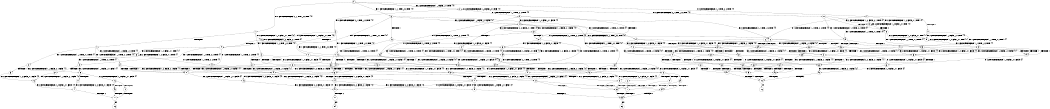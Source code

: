 digraph BCG {
size = "7, 10.5";
center = TRUE;
node [shape = circle];
0 [peripheries = 2];
0 -> 1 [label = "EX !0 !ATOMIC_EXCH_BRANCH (2, +1, TRUE, +0, 2, TRUE) !{0}"];
0 -> 2 [label = "EX !2 !ATOMIC_EXCH_BRANCH (1, +0, FALSE, +0, 1, TRUE) !{0}"];
0 -> 3 [label = "EX !1 !ATOMIC_EXCH_BRANCH (1, +1, TRUE, +0, 2, TRUE) !{0}"];
0 -> 4 [label = "EX !0 !ATOMIC_EXCH_BRANCH (2, +1, TRUE, +0, 2, TRUE) !{0}"];
1 -> 5 [label = "EX !2 !ATOMIC_EXCH_BRANCH (1, +0, FALSE, +0, 1, TRUE) !{0}"];
1 -> 6 [label = "EX !1 !ATOMIC_EXCH_BRANCH (1, +1, TRUE, +0, 2, TRUE) !{0}"];
1 -> 7 [label = "TERMINATE !0"];
2 -> 2 [label = "EX !2 !ATOMIC_EXCH_BRANCH (1, +0, FALSE, +0, 1, TRUE) !{0}"];
2 -> 8 [label = "EX !0 !ATOMIC_EXCH_BRANCH (2, +1, TRUE, +0, 2, TRUE) !{0}"];
2 -> 9 [label = "EX !1 !ATOMIC_EXCH_BRANCH (1, +1, TRUE, +0, 2, TRUE) !{0}"];
2 -> 10 [label = "EX !0 !ATOMIC_EXCH_BRANCH (2, +1, TRUE, +0, 2, TRUE) !{0}"];
3 -> 11 [label = "EX !0 !ATOMIC_EXCH_BRANCH (2, +1, TRUE, +0, 2, TRUE) !{0}"];
3 -> 12 [label = "EX !2 !ATOMIC_EXCH_BRANCH (1, +0, FALSE, +0, 1, FALSE) !{0}"];
3 -> 13 [label = "TERMINATE !1"];
3 -> 14 [label = "EX !0 !ATOMIC_EXCH_BRANCH (2, +1, TRUE, +0, 2, TRUE) !{0}"];
4 -> 15 [label = "EX !2 !ATOMIC_EXCH_BRANCH (1, +0, FALSE, +0, 1, TRUE) !{0}"];
4 -> 16 [label = "EX !1 !ATOMIC_EXCH_BRANCH (1, +1, TRUE, +0, 2, TRUE) !{0}"];
4 -> 17 [label = "TERMINATE !0"];
5 -> 5 [label = "EX !2 !ATOMIC_EXCH_BRANCH (1, +0, FALSE, +0, 1, TRUE) !{0}"];
5 -> 18 [label = "EX !1 !ATOMIC_EXCH_BRANCH (1, +1, TRUE, +0, 2, TRUE) !{0}"];
5 -> 19 [label = "TERMINATE !0"];
6 -> 20 [label = "EX !2 !ATOMIC_EXCH_BRANCH (1, +0, FALSE, +0, 1, FALSE) !{0}"];
6 -> 21 [label = "TERMINATE !0"];
6 -> 22 [label = "TERMINATE !1"];
7 -> 23 [label = "EX !2 !ATOMIC_EXCH_BRANCH (1, +0, FALSE, +0, 1, TRUE) !{1}"];
7 -> 24 [label = "EX !1 !ATOMIC_EXCH_BRANCH (1, +1, TRUE, +0, 2, TRUE) !{1}"];
7 -> 25 [label = "EX !1 !ATOMIC_EXCH_BRANCH (1, +1, TRUE, +0, 2, TRUE) !{1}"];
8 -> 5 [label = "EX !2 !ATOMIC_EXCH_BRANCH (1, +0, FALSE, +0, 1, TRUE) !{0}"];
8 -> 18 [label = "EX !1 !ATOMIC_EXCH_BRANCH (1, +1, TRUE, +0, 2, TRUE) !{0}"];
8 -> 19 [label = "TERMINATE !0"];
9 -> 12 [label = "EX !2 !ATOMIC_EXCH_BRANCH (1, +0, FALSE, +0, 1, FALSE) !{0}"];
9 -> 26 [label = "EX !0 !ATOMIC_EXCH_BRANCH (2, +1, TRUE, +0, 2, TRUE) !{0}"];
9 -> 27 [label = "TERMINATE !1"];
9 -> 28 [label = "EX !0 !ATOMIC_EXCH_BRANCH (2, +1, TRUE, +0, 2, TRUE) !{0}"];
10 -> 15 [label = "EX !2 !ATOMIC_EXCH_BRANCH (1, +0, FALSE, +0, 1, TRUE) !{0}"];
10 -> 29 [label = "EX !1 !ATOMIC_EXCH_BRANCH (1, +1, TRUE, +0, 2, TRUE) !{0}"];
10 -> 30 [label = "TERMINATE !0"];
11 -> 20 [label = "EX !2 !ATOMIC_EXCH_BRANCH (1, +0, FALSE, +0, 1, FALSE) !{0}"];
11 -> 21 [label = "TERMINATE !0"];
11 -> 22 [label = "TERMINATE !1"];
12 -> 31 [label = "EX !2 !ATOMIC_EXCH_BRANCH (2, +0, FALSE, +0, 1, TRUE) !{0}"];
12 -> 32 [label = "EX !0 !ATOMIC_EXCH_BRANCH (2, +1, TRUE, +0, 2, TRUE) !{0}"];
12 -> 33 [label = "TERMINATE !1"];
12 -> 34 [label = "EX !0 !ATOMIC_EXCH_BRANCH (2, +1, TRUE, +0, 2, TRUE) !{0}"];
13 -> 35 [label = "EX !0 !ATOMIC_EXCH_BRANCH (2, +1, TRUE, +0, 2, TRUE) !{1}"];
13 -> 36 [label = "EX !2 !ATOMIC_EXCH_BRANCH (1, +0, FALSE, +0, 1, FALSE) !{1}"];
14 -> 37 [label = "EX !2 !ATOMIC_EXCH_BRANCH (1, +0, FALSE, +0, 1, FALSE) !{0}"];
14 -> 38 [label = "TERMINATE !0"];
14 -> 39 [label = "TERMINATE !1"];
15 -> 15 [label = "EX !2 !ATOMIC_EXCH_BRANCH (1, +0, FALSE, +0, 1, TRUE) !{0}"];
15 -> 29 [label = "EX !1 !ATOMIC_EXCH_BRANCH (1, +1, TRUE, +0, 2, TRUE) !{0}"];
15 -> 30 [label = "TERMINATE !0"];
16 -> 37 [label = "EX !2 !ATOMIC_EXCH_BRANCH (1, +0, FALSE, +0, 1, FALSE) !{0}"];
16 -> 38 [label = "TERMINATE !0"];
16 -> 39 [label = "TERMINATE !1"];
17 -> 40 [label = "EX !2 !ATOMIC_EXCH_BRANCH (1, +0, FALSE, +0, 1, TRUE) !{1}"];
17 -> 41 [label = "EX !1 !ATOMIC_EXCH_BRANCH (1, +1, TRUE, +0, 2, TRUE) !{1}"];
18 -> 20 [label = "EX !2 !ATOMIC_EXCH_BRANCH (1, +0, FALSE, +0, 1, FALSE) !{0}"];
18 -> 42 [label = "TERMINATE !0"];
18 -> 43 [label = "TERMINATE !1"];
19 -> 44 [label = "EX !1 !ATOMIC_EXCH_BRANCH (1, +1, TRUE, +0, 2, TRUE) !{1}"];
19 -> 23 [label = "EX !2 !ATOMIC_EXCH_BRANCH (1, +0, FALSE, +0, 1, TRUE) !{1}"];
19 -> 45 [label = "EX !1 !ATOMIC_EXCH_BRANCH (1, +1, TRUE, +0, 2, TRUE) !{1}"];
20 -> 46 [label = "EX !2 !ATOMIC_EXCH_BRANCH (2, +0, FALSE, +0, 1, FALSE) !{0}"];
20 -> 47 [label = "TERMINATE !0"];
20 -> 48 [label = "TERMINATE !1"];
21 -> 49 [label = "EX !2 !ATOMIC_EXCH_BRANCH (1, +0, FALSE, +0, 1, FALSE) !{1}"];
21 -> 50 [label = "TERMINATE !1"];
22 -> 51 [label = "EX !2 !ATOMIC_EXCH_BRANCH (1, +0, FALSE, +0, 1, FALSE) !{1}"];
22 -> 50 [label = "TERMINATE !0"];
23 -> 23 [label = "EX !2 !ATOMIC_EXCH_BRANCH (1, +0, FALSE, +0, 1, TRUE) !{1}"];
23 -> 44 [label = "EX !1 !ATOMIC_EXCH_BRANCH (1, +1, TRUE, +0, 2, TRUE) !{1}"];
23 -> 45 [label = "EX !1 !ATOMIC_EXCH_BRANCH (1, +1, TRUE, +0, 2, TRUE) !{1}"];
24 -> 49 [label = "EX !2 !ATOMIC_EXCH_BRANCH (1, +0, FALSE, +0, 1, FALSE) !{1}"];
24 -> 50 [label = "TERMINATE !1"];
25 -> 52 [label = "EX !2 !ATOMIC_EXCH_BRANCH (1, +0, FALSE, +0, 1, FALSE) !{1}"];
25 -> 53 [label = "TERMINATE !1"];
26 -> 20 [label = "EX !2 !ATOMIC_EXCH_BRANCH (1, +0, FALSE, +0, 1, FALSE) !{0}"];
26 -> 42 [label = "TERMINATE !0"];
26 -> 43 [label = "TERMINATE !1"];
27 -> 54 [label = "EX !0 !ATOMIC_EXCH_BRANCH (2, +1, TRUE, +0, 2, TRUE) !{1}"];
27 -> 36 [label = "EX !2 !ATOMIC_EXCH_BRANCH (1, +0, FALSE, +0, 1, FALSE) !{1}"];
28 -> 37 [label = "EX !2 !ATOMIC_EXCH_BRANCH (1, +0, FALSE, +0, 1, FALSE) !{0}"];
28 -> 55 [label = "TERMINATE !0"];
28 -> 56 [label = "TERMINATE !1"];
29 -> 37 [label = "EX !2 !ATOMIC_EXCH_BRANCH (1, +0, FALSE, +0, 1, FALSE) !{0}"];
29 -> 55 [label = "TERMINATE !0"];
29 -> 56 [label = "TERMINATE !1"];
30 -> 57 [label = "EX !1 !ATOMIC_EXCH_BRANCH (1, +1, TRUE, +0, 2, TRUE) !{1}"];
30 -> 40 [label = "EX !2 !ATOMIC_EXCH_BRANCH (1, +0, FALSE, +0, 1, TRUE) !{1}"];
31 -> 12 [label = "EX !2 !ATOMIC_EXCH_BRANCH (1, +0, FALSE, +0, 1, FALSE) !{0}"];
31 -> 26 [label = "EX !0 !ATOMIC_EXCH_BRANCH (2, +1, TRUE, +0, 2, TRUE) !{0}"];
31 -> 27 [label = "TERMINATE !1"];
31 -> 28 [label = "EX !0 !ATOMIC_EXCH_BRANCH (2, +1, TRUE, +0, 2, TRUE) !{0}"];
32 -> 46 [label = "EX !2 !ATOMIC_EXCH_BRANCH (2, +0, FALSE, +0, 1, FALSE) !{0}"];
32 -> 47 [label = "TERMINATE !0"];
32 -> 48 [label = "TERMINATE !1"];
33 -> 58 [label = "EX !0 !ATOMIC_EXCH_BRANCH (2, +1, TRUE, +0, 2, TRUE) !{1}"];
33 -> 59 [label = "EX !2 !ATOMIC_EXCH_BRANCH (2, +0, FALSE, +0, 1, TRUE) !{1}"];
34 -> 60 [label = "EX !2 !ATOMIC_EXCH_BRANCH (2, +0, FALSE, +0, 1, FALSE) !{0}"];
34 -> 61 [label = "TERMINATE !0"];
34 -> 62 [label = "TERMINATE !1"];
35 -> 51 [label = "EX !2 !ATOMIC_EXCH_BRANCH (1, +0, FALSE, +0, 1, FALSE) !{1}"];
35 -> 50 [label = "TERMINATE !0"];
36 -> 59 [label = "EX !2 !ATOMIC_EXCH_BRANCH (2, +0, FALSE, +0, 1, TRUE) !{1}"];
36 -> 58 [label = "EX !0 !ATOMIC_EXCH_BRANCH (2, +1, TRUE, +0, 2, TRUE) !{1}"];
37 -> 60 [label = "EX !2 !ATOMIC_EXCH_BRANCH (2, +0, FALSE, +0, 1, FALSE) !{0}"];
37 -> 61 [label = "TERMINATE !0"];
37 -> 62 [label = "TERMINATE !1"];
38 -> 63 [label = "EX !2 !ATOMIC_EXCH_BRANCH (1, +0, FALSE, +0, 1, FALSE) !{1}"];
38 -> 64 [label = "TERMINATE !1"];
39 -> 65 [label = "EX !2 !ATOMIC_EXCH_BRANCH (1, +0, FALSE, +0, 1, FALSE) !{1}"];
39 -> 64 [label = "TERMINATE !0"];
40 -> 40 [label = "EX !2 !ATOMIC_EXCH_BRANCH (1, +0, FALSE, +0, 1, TRUE) !{1}"];
40 -> 57 [label = "EX !1 !ATOMIC_EXCH_BRANCH (1, +1, TRUE, +0, 2, TRUE) !{1}"];
41 -> 63 [label = "EX !2 !ATOMIC_EXCH_BRANCH (1, +0, FALSE, +0, 1, FALSE) !{1}"];
41 -> 64 [label = "TERMINATE !1"];
42 -> 66 [label = "TERMINATE !1"];
42 -> 49 [label = "EX !2 !ATOMIC_EXCH_BRANCH (1, +0, FALSE, +0, 1, FALSE) !{1}"];
43 -> 66 [label = "TERMINATE !0"];
43 -> 51 [label = "EX !2 !ATOMIC_EXCH_BRANCH (1, +0, FALSE, +0, 1, FALSE) !{1}"];
44 -> 49 [label = "EX !2 !ATOMIC_EXCH_BRANCH (1, +0, FALSE, +0, 1, FALSE) !{1}"];
44 -> 66 [label = "TERMINATE !1"];
45 -> 52 [label = "EX !2 !ATOMIC_EXCH_BRANCH (1, +0, FALSE, +0, 1, FALSE) !{1}"];
45 -> 67 [label = "TERMINATE !1"];
46 -> 68 [label = "TERMINATE !0"];
46 -> 69 [label = "TERMINATE !2"];
46 -> 70 [label = "TERMINATE !1"];
47 -> 71 [label = "TERMINATE !1"];
47 -> 72 [label = "EX !2 !ATOMIC_EXCH_BRANCH (2, +0, FALSE, +0, 1, FALSE) !{1}"];
48 -> 71 [label = "TERMINATE !0"];
48 -> 73 [label = "EX !2 !ATOMIC_EXCH_BRANCH (2, +0, FALSE, +0, 1, FALSE) !{1}"];
49 -> 72 [label = "EX !2 !ATOMIC_EXCH_BRANCH (2, +0, FALSE, +0, 1, FALSE) !{1}"];
49 -> 71 [label = "TERMINATE !1"];
50 -> 74 [label = "EX !2 !ATOMIC_EXCH_BRANCH (1, +0, FALSE, +0, 1, FALSE) !{2}"];
50 -> 75 [label = "EX !2 !ATOMIC_EXCH_BRANCH (1, +0, FALSE, +0, 1, FALSE) !{2}"];
51 -> 73 [label = "EX !2 !ATOMIC_EXCH_BRANCH (2, +0, FALSE, +0, 1, FALSE) !{1}"];
51 -> 71 [label = "TERMINATE !0"];
52 -> 76 [label = "EX !2 !ATOMIC_EXCH_BRANCH (2, +0, FALSE, +0, 1, FALSE) !{1}"];
52 -> 77 [label = "TERMINATE !1"];
53 -> 78 [label = "EX !2 !ATOMIC_EXCH_BRANCH (1, +0, FALSE, +0, 1, FALSE) !{2}"];
54 -> 51 [label = "EX !2 !ATOMIC_EXCH_BRANCH (1, +0, FALSE, +0, 1, FALSE) !{1}"];
54 -> 66 [label = "TERMINATE !0"];
55 -> 79 [label = "TERMINATE !1"];
55 -> 63 [label = "EX !2 !ATOMIC_EXCH_BRANCH (1, +0, FALSE, +0, 1, FALSE) !{1}"];
56 -> 79 [label = "TERMINATE !0"];
56 -> 65 [label = "EX !2 !ATOMIC_EXCH_BRANCH (1, +0, FALSE, +0, 1, FALSE) !{1}"];
57 -> 63 [label = "EX !2 !ATOMIC_EXCH_BRANCH (1, +0, FALSE, +0, 1, FALSE) !{1}"];
57 -> 79 [label = "TERMINATE !1"];
58 -> 73 [label = "EX !2 !ATOMIC_EXCH_BRANCH (2, +0, FALSE, +0, 1, FALSE) !{1}"];
58 -> 71 [label = "TERMINATE !0"];
59 -> 36 [label = "EX !2 !ATOMIC_EXCH_BRANCH (1, +0, FALSE, +0, 1, FALSE) !{1}"];
59 -> 54 [label = "EX !0 !ATOMIC_EXCH_BRANCH (2, +1, TRUE, +0, 2, TRUE) !{1}"];
60 -> 80 [label = "TERMINATE !0"];
60 -> 81 [label = "TERMINATE !2"];
60 -> 82 [label = "TERMINATE !1"];
61 -> 83 [label = "TERMINATE !1"];
61 -> 84 [label = "EX !2 !ATOMIC_EXCH_BRANCH (2, +0, FALSE, +0, 1, FALSE) !{1}"];
62 -> 83 [label = "TERMINATE !0"];
62 -> 85 [label = "EX !2 !ATOMIC_EXCH_BRANCH (2, +0, FALSE, +0, 1, FALSE) !{1}"];
63 -> 84 [label = "EX !2 !ATOMIC_EXCH_BRANCH (2, +0, FALSE, +0, 1, FALSE) !{1}"];
63 -> 83 [label = "TERMINATE !1"];
64 -> 86 [label = "EX !2 !ATOMIC_EXCH_BRANCH (1, +0, FALSE, +0, 1, FALSE) !{2}"];
65 -> 85 [label = "EX !2 !ATOMIC_EXCH_BRANCH (2, +0, FALSE, +0, 1, FALSE) !{1}"];
65 -> 83 [label = "TERMINATE !0"];
66 -> 74 [label = "EX !2 !ATOMIC_EXCH_BRANCH (1, +0, FALSE, +0, 1, FALSE) !{2}"];
66 -> 75 [label = "EX !2 !ATOMIC_EXCH_BRANCH (1, +0, FALSE, +0, 1, FALSE) !{2}"];
67 -> 78 [label = "EX !2 !ATOMIC_EXCH_BRANCH (1, +0, FALSE, +0, 1, FALSE) !{2}"];
68 -> 87 [label = "TERMINATE !2"];
68 -> 88 [label = "TERMINATE !1"];
69 -> 87 [label = "TERMINATE !0"];
69 -> 89 [label = "TERMINATE !1"];
70 -> 88 [label = "TERMINATE !0"];
70 -> 89 [label = "TERMINATE !2"];
71 -> 90 [label = "EX !2 !ATOMIC_EXCH_BRANCH (2, +0, FALSE, +0, 1, FALSE) !{2}"];
71 -> 91 [label = "EX !2 !ATOMIC_EXCH_BRANCH (2, +0, FALSE, +0, 1, FALSE) !{2}"];
72 -> 87 [label = "TERMINATE !2"];
72 -> 88 [label = "TERMINATE !1"];
73 -> 88 [label = "TERMINATE !0"];
73 -> 89 [label = "TERMINATE !2"];
74 -> 90 [label = "EX !2 !ATOMIC_EXCH_BRANCH (2, +0, FALSE, +0, 1, FALSE) !{2}"];
74 -> 91 [label = "EX !2 !ATOMIC_EXCH_BRANCH (2, +0, FALSE, +0, 1, FALSE) !{2}"];
75 -> 91 [label = "EX !2 !ATOMIC_EXCH_BRANCH (2, +0, FALSE, +0, 1, FALSE) !{2}"];
76 -> 92 [label = "TERMINATE !2"];
76 -> 93 [label = "TERMINATE !1"];
77 -> 94 [label = "EX !2 !ATOMIC_EXCH_BRANCH (2, +0, FALSE, +0, 1, FALSE) !{2}"];
78 -> 94 [label = "EX !2 !ATOMIC_EXCH_BRANCH (2, +0, FALSE, +0, 1, FALSE) !{2}"];
79 -> 86 [label = "EX !2 !ATOMIC_EXCH_BRANCH (1, +0, FALSE, +0, 1, FALSE) !{2}"];
80 -> 95 [label = "TERMINATE !2"];
80 -> 96 [label = "TERMINATE !1"];
81 -> 95 [label = "TERMINATE !0"];
81 -> 97 [label = "TERMINATE !1"];
82 -> 96 [label = "TERMINATE !0"];
82 -> 97 [label = "TERMINATE !2"];
83 -> 98 [label = "EX !2 !ATOMIC_EXCH_BRANCH (2, +0, FALSE, +0, 1, FALSE) !{2}"];
84 -> 95 [label = "TERMINATE !2"];
84 -> 96 [label = "TERMINATE !1"];
85 -> 96 [label = "TERMINATE !0"];
85 -> 97 [label = "TERMINATE !2"];
86 -> 98 [label = "EX !2 !ATOMIC_EXCH_BRANCH (2, +0, FALSE, +0, 1, FALSE) !{2}"];
87 -> 99 [label = "TERMINATE !1"];
88 -> 99 [label = "TERMINATE !2"];
89 -> 99 [label = "TERMINATE !0"];
90 -> 99 [label = "TERMINATE !2"];
91 -> 100 [label = "TERMINATE !2"];
92 -> 101 [label = "TERMINATE !1"];
93 -> 101 [label = "TERMINATE !2"];
94 -> 101 [label = "TERMINATE !2"];
95 -> 102 [label = "TERMINATE !1"];
96 -> 102 [label = "TERMINATE !2"];
97 -> 102 [label = "TERMINATE !0"];
98 -> 102 [label = "TERMINATE !2"];
99 -> 103 [label = "exit"];
100 -> 104 [label = "exit"];
101 -> 105 [label = "exit"];
102 -> 106 [label = "exit"];
}
